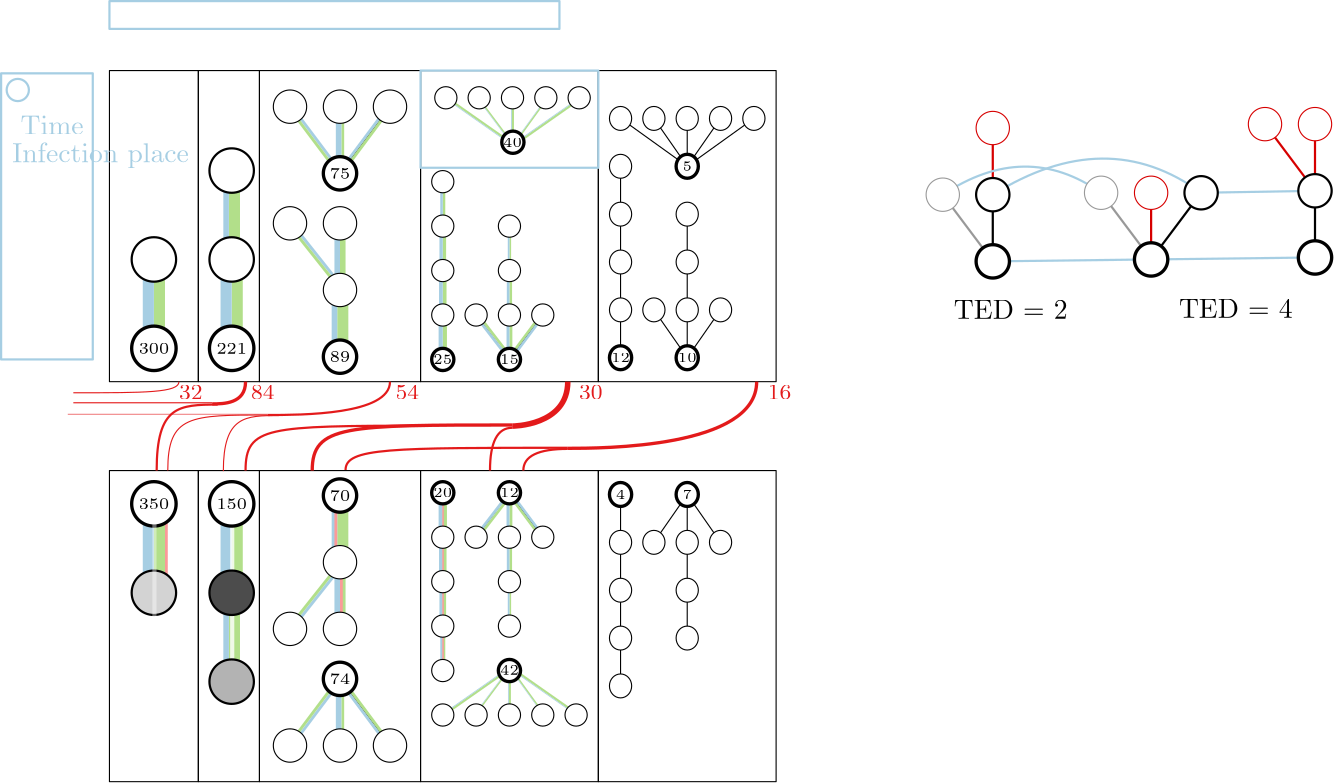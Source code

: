 <?xml version="1.0"?>
<!DOCTYPE ipe SYSTEM "ipe.dtd">
<ipe version="70218" creator="Ipe 7.2.23">
<info created="D:20210312112535" modified="D:20210407112418"/>
<ipestyle name="basic">
<symbol name="arrow/arc(spx)">
<path stroke="sym-stroke" fill="sym-stroke" pen="sym-pen">
0 0 m
-1 0.333 l
-1 -0.333 l
h
</path>
</symbol>
<symbol name="arrow/farc(spx)">
<path stroke="sym-stroke" fill="white" pen="sym-pen">
0 0 m
-1 0.333 l
-1 -0.333 l
h
</path>
</symbol>
<symbol name="arrow/ptarc(spx)">
<path stroke="sym-stroke" fill="sym-stroke" pen="sym-pen">
0 0 m
-1 0.333 l
-0.8 0 l
-1 -0.333 l
h
</path>
</symbol>
<symbol name="arrow/fptarc(spx)">
<path stroke="sym-stroke" fill="white" pen="sym-pen">
0 0 m
-1 0.333 l
-0.8 0 l
-1 -0.333 l
h
</path>
</symbol>
<symbol name="mark/circle(sx)" transformations="translations">
<path fill="sym-stroke">
0.6 0 0 0.6 0 0 e
0.4 0 0 0.4 0 0 e
</path>
</symbol>
<symbol name="mark/disk(sx)" transformations="translations">
<path fill="sym-stroke">
0.6 0 0 0.6 0 0 e
</path>
</symbol>
<symbol name="mark/fdisk(sfx)" transformations="translations">
<group>
<path fill="sym-fill">
0.5 0 0 0.5 0 0 e
</path>
<path fill="sym-stroke" fillrule="eofill">
0.6 0 0 0.6 0 0 e
0.4 0 0 0.4 0 0 e
</path>
</group>
</symbol>
<symbol name="mark/box(sx)" transformations="translations">
<path fill="sym-stroke" fillrule="eofill">
-0.6 -0.6 m
0.6 -0.6 l
0.6 0.6 l
-0.6 0.6 l
h
-0.4 -0.4 m
0.4 -0.4 l
0.4 0.4 l
-0.4 0.4 l
h
</path>
</symbol>
<symbol name="mark/square(sx)" transformations="translations">
<path fill="sym-stroke">
-0.6 -0.6 m
0.6 -0.6 l
0.6 0.6 l
-0.6 0.6 l
h
</path>
</symbol>
<symbol name="mark/fsquare(sfx)" transformations="translations">
<group>
<path fill="sym-fill">
-0.5 -0.5 m
0.5 -0.5 l
0.5 0.5 l
-0.5 0.5 l
h
</path>
<path fill="sym-stroke" fillrule="eofill">
-0.6 -0.6 m
0.6 -0.6 l
0.6 0.6 l
-0.6 0.6 l
h
-0.4 -0.4 m
0.4 -0.4 l
0.4 0.4 l
-0.4 0.4 l
h
</path>
</group>
</symbol>
<symbol name="mark/cross(sx)" transformations="translations">
<group>
<path fill="sym-stroke">
-0.43 -0.57 m
0.57 0.43 l
0.43 0.57 l
-0.57 -0.43 l
h
</path>
<path fill="sym-stroke">
-0.43 0.57 m
0.57 -0.43 l
0.43 -0.57 l
-0.57 0.43 l
h
</path>
</group>
</symbol>
<symbol name="arrow/fnormal(spx)">
<path stroke="sym-stroke" fill="white" pen="sym-pen">
0 0 m
-1 0.333 l
-1 -0.333 l
h
</path>
</symbol>
<symbol name="arrow/pointed(spx)">
<path stroke="sym-stroke" fill="sym-stroke" pen="sym-pen">
0 0 m
-1 0.333 l
-0.8 0 l
-1 -0.333 l
h
</path>
</symbol>
<symbol name="arrow/fpointed(spx)">
<path stroke="sym-stroke" fill="white" pen="sym-pen">
0 0 m
-1 0.333 l
-0.8 0 l
-1 -0.333 l
h
</path>
</symbol>
<symbol name="arrow/linear(spx)">
<path stroke="sym-stroke" pen="sym-pen">
-1 0.333 m
0 0 l
-1 -0.333 l
</path>
</symbol>
<symbol name="arrow/fdouble(spx)">
<path stroke="sym-stroke" fill="white" pen="sym-pen">
0 0 m
-1 0.333 l
-1 -0.333 l
h
-1 0 m
-2 0.333 l
-2 -0.333 l
h
</path>
</symbol>
<symbol name="arrow/double(spx)">
<path stroke="sym-stroke" fill="sym-stroke" pen="sym-pen">
0 0 m
-1 0.333 l
-1 -0.333 l
h
-1 0 m
-2 0.333 l
-2 -0.333 l
h
</path>
</symbol>
<symbol name="arrow/mid-normal(spx)">
<path stroke="sym-stroke" fill="sym-stroke" pen="sym-pen">
0.5 0 m
-0.5 0.333 l
-0.5 -0.333 l
h
</path>
</symbol>
<symbol name="arrow/mid-fnormal(spx)">
<path stroke="sym-stroke" fill="white" pen="sym-pen">
0.5 0 m
-0.5 0.333 l
-0.5 -0.333 l
h
</path>
</symbol>
<symbol name="arrow/mid-pointed(spx)">
<path stroke="sym-stroke" fill="sym-stroke" pen="sym-pen">
0.5 0 m
-0.5 0.333 l
-0.3 0 l
-0.5 -0.333 l
h
</path>
</symbol>
<symbol name="arrow/mid-fpointed(spx)">
<path stroke="sym-stroke" fill="white" pen="sym-pen">
0.5 0 m
-0.5 0.333 l
-0.3 0 l
-0.5 -0.333 l
h
</path>
</symbol>
<symbol name="arrow/mid-double(spx)">
<path stroke="sym-stroke" fill="sym-stroke" pen="sym-pen">
1 0 m
0 0.333 l
0 -0.333 l
h
0 0 m
-1 0.333 l
-1 -0.333 l
h
</path>
</symbol>
<symbol name="arrow/mid-fdouble(spx)">
<path stroke="sym-stroke" fill="white" pen="sym-pen">
1 0 m
0 0.333 l
0 -0.333 l
h
0 0 m
-1 0.333 l
-1 -0.333 l
h
</path>
</symbol>
<anglesize name="22.5 deg" value="22.5"/>
<anglesize name="30 deg" value="30"/>
<anglesize name="45 deg" value="45"/>
<anglesize name="60 deg" value="60"/>
<anglesize name="90 deg" value="90"/>
<arrowsize name="large" value="10"/>
<arrowsize name="small" value="5"/>
<arrowsize name="tiny" value="3"/>
<color name="blue" value="0 0 1"/>
<color name="brown" value="0.647 0.165 0.165"/>
<color name="darkblue" value="0 0 0.545"/>
<color name="darkcyan" value="0 0.545 0.545"/>
<color name="darkgray" value="0.663"/>
<color name="darkgreen" value="0 0.392 0"/>
<color name="darkmagenta" value="0.545 0 0.545"/>
<color name="darkorange" value="1 0.549 0"/>
<color name="darkred" value="0.545 0 0"/>
<color name="gold" value="1 0.843 0"/>
<color name="gray" value="0.745"/>
<color name="green" value="0 1 0"/>
<color name="lightblue" value="0.678 0.847 0.902"/>
<color name="lightcyan" value="0.878 1 1"/>
<color name="lightgray" value="0.827"/>
<color name="lightgreen" value="0.565 0.933 0.565"/>
<color name="lightyellow" value="1 1 0.878"/>
<color name="navy" value="0 0 0.502"/>
<color name="orange" value="1 0.647 0"/>
<color name="pink" value="1 0.753 0.796"/>
<color name="purple" value="0.627 0.125 0.941"/>
<color name="red" value="1 0 0"/>
<color name="seagreen" value="0.18 0.545 0.341"/>
<color name="turquoise" value="0.251 0.878 0.816"/>
<color name="violet" value="0.933 0.51 0.933"/>
<color name="yellow" value="1 1 0"/>
<dashstyle name="dash dot dotted" value="[4 2 1 2 1 2] 0"/>
<dashstyle name="dash dotted" value="[4 2 1 2] 0"/>
<dashstyle name="dashed" value="[4] 0"/>
<dashstyle name="dotted" value="[1 3] 0"/>
<gridsize name="10 pts (~3.5 mm)" value="10"/>
<gridsize name="14 pts (~5 mm)" value="14"/>
<gridsize name="16 pts (~6 mm)" value="16"/>
<gridsize name="20 pts (~7 mm)" value="20"/>
<gridsize name="28 pts (~10 mm)" value="28"/>
<gridsize name="32 pts (~12 mm)" value="32"/>
<gridsize name="4 pts" value="4"/>
<gridsize name="56 pts (~20 mm)" value="56"/>
<gridsize name="8 pts (~3 mm)" value="8"/>
<opacity name="10%" value="0.1"/>
<opacity name="30%" value="0.3"/>
<opacity name="50%" value="0.5"/>
<opacity name="75%" value="0.75"/>
<pen name="fat" value="1.2"/>
<pen name="heavier" value="0.8"/>
<pen name="ultrafat" value="2"/>
<symbolsize name="large" value="5"/>
<symbolsize name="small" value="2"/>
<symbolsize name="tiny" value="1.1"/>
<textsize name="Huge" value="\Huge"/>
<textsize name="LARGE" value="\LARGE"/>
<textsize name="Large" value="\Large"/>
<textsize name="footnote" value="\footnotesize"/>
<textsize name="huge" value="\huge"/>
<textsize name="large" value="\large"/>
<textsize name="small" value="\small"/>
<textsize name="tiny" value="\tiny"/>
<textstyle name="center" begin="\begin{center}" end="\end{center}"/>
<textstyle name="item" begin="\begin{itemize}\item{}" end="\end{itemize}"/>
<textstyle name="itemize" begin="\begin{itemize}" end="\end{itemize}"/>
<tiling name="falling" angle="-60" step="4" width="1"/>
<tiling name="rising" angle="30" step="4" width="1"/>
</ipestyle>
<ipestyle name="bettinacolors">
<color name="Bettina blue" value="0 0.4 0.796"/>
<color name="Bettina green" value="0.282 0.557 0"/>
<color name="Bettina red" value="0.836 0 0"/>
<color name="Bettina yellow" value="1 0.604 0"/>
</ipestyle>
<ipestyle name="tuecolors">
<color name="TUe aqua" value="0 0.675 0.51"/>
<color name="TUe blue" value="0 0.4 0.8"/>
<color name="TUe cyan" value="0 0.635 0.871"/>
<color name="TUe darkblue" value="0.063 0.063 0.451"/>
<color name="TUe darkpink" value="0.839 0 0.482"/>
<color name="TUe darkred" value="0.839 0 0.29"/>
<color name="TUe green" value="0.518 0.824 0"/>
<color name="TUe lime" value="0.808 0.875 0"/>
<color name="TUe marine" value="0 0.573 0.71"/>
<color name="TUe orange" value="1 0.604 0"/>
<color name="TUe purple" value="0.678 0.125 0.678"/>
<color name="TUe red" value="0.967 0.192 0.192"/>
<color name="TUe yellow" value="1 0.867 0"/>
</ipestyle>
<ipestyle name="extendedcolors">
<color name="CART 1" value="0.145 0.737 0.612"/>
<color name="CART 10" value="0.996 0.965 0.608"/>
<color name="CART 11" value="0.996 0.859 0.706"/>
<color name="CART 12" value="0.98 0.714 0.58"/>
<color name="CART 13" value="1 0.8 0.302"/>
<color name="CART 2" value="0.533 0.78 0.396"/>
<color name="CART 3" value="0.561 0.737 0.757"/>
<color name="CART 4" value="0.604 0.839 0.741"/>
<color name="CART 5" value="0.706 0.592 0.506"/>
<color name="CART 6" value="0.733 0.718 0.349"/>
<color name="CART 7" value="0.831 0.878 0.353"/>
<color name="CART 8" value="0.835 0.725 0.541"/>
<color name="CART 9" value="0.867 0.529 0.475"/>
<color name="CB brown" value="0.694 0.349 0.157"/>
<color name="CB dark blue" value="0.121 0.47 0.705"/>
<color name="CB dark green" value="0.2 0.627 0.172"/>
<color name="CB dark orange" value="1 0.498 0"/>
<color name="CB dark purple" value="0.415 0.239 0.603"/>
<color name="CB dark red" value="0.89 0.102 0.109"/>
<color name="CB light blue" value="0.651 0.807 0.89"/>
<color name="CB light green" value="0.698 0.874 0.541"/>
<color name="CB light orange" value="0.992 0.749 0.435"/>
<color name="CB light purple" value="0.792 0.698 0.839"/>
<color name="CB light red" value="0.984 0.603 0.6"/>
<color name="CB yellow" value="1 1 0.6"/>
<color name="Gray 0.0" value="0"/>
<color name="Gray 0.1" value="0.1"/>
<color name="Gray 0.2" value="0.2"/>
<color name="Gray 0.3" value="0.3"/>
<color name="Gray 0.4" value="0.4"/>
<color name="Gray 0.5" value="0.5"/>
<color name="Gray 0.6" value="0.6"/>
<color name="Gray 0.7" value="0.7"/>
<color name="Gray 0.8" value="0.8"/>
<color name="Gray 0.9" value="0.9"/>
<color name="Gray 1.0" value="1"/>
<dashstyle name="W dashed fat" value="[3 5.1] 0"/>
<dashstyle name="W dashed heavier" value="[2 3] 0"/>
<dashstyle name="W dashed normal" value="[1 1.7] 0"/>
<dashstyle name="W dashed ultrafat" value="[5 8.5] 0"/>
<dashstyle name="W dot fat" value="[0.01 2.4] 0"/>
<dashstyle name="W dot heavier" value="[0.01 1.6] 0"/>
<dashstyle name="W dot normal" value="[0.01 0.8] 0"/>
<dashstyle name="W dot ultrafat" value="[0.01 4] 0"/>
</ipestyle>
<ipestyle name="pptcolors">
<color name="PPT blue" value="0 0.459 0.965"/>
<color name="PPT gray" value="0.647"/>
<color name="PPT green" value="0 0.69 0.314"/>
<color name="PPT purple" value="0.439 0.188 0.627"/>
<color name="PPT red" value="0.753 0 0"/>
<color name="PPT yellow" value="1 0.753 0"/>
</ipestyle>
<ipestyle name="arrows">
<symbol name="arrow/circle(spx)" transformations="translations">
<path stroke="sym-stroke" pen="sym-pen">
0.5 0 0 0.5 0 0 e
</path>
</symbol>
<symbol name="arrow/disk(spx)" transformations="translations">
<group>
<path fill="sym-stroke">
0.5 0 0 0.5 0 0 e
</path>
<path stroke="sym-stroke" pen="sym-pen">
0.5 0 0 0.5 0 0 e
</path>
</group>
</symbol>
<symbol name="arrow/fdisk(spx)" transformations="translations">
<group>
<path fill="white">
0.5 0 0 0.5 0 0 e
</path>
<path stroke="sym-stroke" pen="sym-pen">
0.5 0 0 0.5 0 0 e
</path>
</group>
</symbol>
<symbol name="arrow/box(spx)" transformations="translations">
<path stroke="sym-stroke" pen="sym-pen">
-0.5 -0.5 m
0.5 -0.5 l
0.5 0.5 l
-0.5 0.5 l
h
</path>
</symbol>
<symbol name="arrow/square(spx)" transformations="translations">
<path fill="sym-stroke">
-0.5 -0.5 m
0.5 -0.5 l
0.5 0.5 l
-0.5 0.5 l
h
</path>
</symbol>
<symbol name="arrow/fsquare(spx)" transformations="translations">
<group>
<path fill="white">
-0.5 -0.5 m
0.5 -0.5 l
0.5 0.5 l
-0.5 0.5 l
h
</path>
<path stroke="sym-stroke" pen="sym-pen">
-0.5 -0.5 m
0.5 -0.5 l
0.5 0.5 l
-0.5 0.5 l
h
</path>
</group>
</symbol>
<symbol name="arrow/cross(spx)" transformations="translations">
<group>
<path stroke="sym-stroke" pen="sym-pen">
-0.5 -0.5 m
0.5 0.5 l
h
</path>
<path stroke="sym-stroke" pen="sym-pen">
-0.5 0.5 m
0.5 -0.5 l
h
</path>
</group>
</symbol>
<symbol name="arrow/whiskers(spx)" transformations="translations">
<path stroke="sym-stroke" pen="sym-pen">
0 -0.5 m
0 0.5 l
h
</path>
</symbol>
</ipestyle>
<ipestyle name="grids">
<anglesize name="10 deg" value="10"/>
<anglesize name="22.5 deg" value="22.5"/>
<anglesize name="30 deg" value="30"/>
<anglesize name="45 deg" value="45"/>
<anglesize name="5 deg" value="5"/>
<anglesize name="60 deg" value="60"/>
<anglesize name="90 deg" value="90"/>
<gridsize name="1 pt" value="1"/>
<gridsize name="10 pts (~3.5 mm)" value="10"/>
<gridsize name="14 pts (~5 mm)" value="14"/>
<gridsize name="16 pts (~6 mm)" value="16"/>
<gridsize name="2 pts" value="2"/>
<gridsize name="20 pts (~7 mm)" value="20"/>
<gridsize name="28 pts (~10 mm)" value="28"/>
<gridsize name="32 pts (~12 mm)" value="32"/>
<gridsize name="4 pts" value="4"/>
<gridsize name="56 pts (~20 mm)" value="56"/>
<gridsize name="8 pts (~3 mm)" value="8"/>
</ipestyle>
<ipestyle name="sizes">
<arrowsize name="large" value="10"/>
<arrowsize name="small" value="5"/>
<arrowsize name="tiny" value="3"/>
<pen name="1" value="1"/>
<pen name="10" value="10"/>
<pen name="2" value="2"/>
<pen name="3" value="3"/>
<pen name="4" value="4"/>
<pen name="5" value="5"/>
<pen name="6" value="6"/>
<pen name="7" value="7"/>
<pen name="8" value="8"/>
<pen name="9" value="9"/>
<pen name="fat" value="1.2"/>
<pen name="heavier" value="0.8"/>
<pen name="ultrafat" value="2"/>
<symbolsize name="1" value="1"/>
<symbolsize name="10" value="10"/>
<symbolsize name="2" value="2"/>
<symbolsize name="3" value="3"/>
<symbolsize name="4" value="4"/>
<symbolsize name="5" value="5"/>
<symbolsize name="6" value="6"/>
<symbolsize name="7" value="7"/>
<symbolsize name="8" value="8"/>
<symbolsize name="9" value="9"/>
<symbolsize name="large" value="5"/>
<symbolsize name="small" value="2"/>
<symbolsize name="tiny" value="1.1"/>
</ipestyle>
<ipestyle name="text">
<textsize name="Huge" value="\Huge"/>
<textsize name="LARGE" value="\LARGE"/>
<textsize name="Large" value="\Large"/>
<textsize name="footnote" value="\footnotesize"/>
<textsize name="huge" value="\huge"/>
<textsize name="large" value="\large"/>
<textsize name="small" value="\small"/>
<textsize name="tiny" value="\tiny"/>
<textstyle name="center" begin="\begin{center}" end="\end{center}"/>
<textstyle name="item" begin="\begin{itemize}\item{}" end="\end{itemize}"/>
<textstyle name="itemize" begin="\begin{itemize}" end="\end{itemize}"/>
</ipestyle>
<ipestyle name="transparency">
<opacity name="10%" value="0.1"/>
<opacity name="20%" value="0.2"/>
<opacity name="30%" value="0.3"/>
<opacity name="40%" value="0.4"/>
<opacity name="50%" value="0.5"/>
<opacity name="60%" value="0.6"/>
<opacity name="70%" value="0.7"/>
<opacity name="80%" value="0.8"/>
<opacity name="90%" value="0.9"/>
</ipestyle>
<ipestyle name="trimmed">
<symbol name="arrow/arc(spx)">
<path stroke="sym-stroke" fill="sym-stroke" pen="sym-pen">
0 0 m
-1 0.333 l
-1 -0.333 l
h
</path>
</symbol>
<symbol name="arrow/farc(spx)">
<path stroke="sym-stroke" fill="white" pen="sym-pen">
0 0 m
-1 0.333 l
-1 -0.333 l
h
</path>
</symbol>
<symbol name="arrow/ptarc(spx)">
<path stroke="sym-stroke" fill="sym-stroke" pen="sym-pen">
0 0 m
-1 0.333 l
-0.8 0 l
-1 -0.333 l
h
</path>
</symbol>
<symbol name="arrow/fptarc(spx)">
<path stroke="sym-stroke" fill="white" pen="sym-pen">
0 0 m
-1 0.333 l
-0.8 0 l
-1 -0.333 l
h
</path>
</symbol>
<symbol name="mark/circle(sx)" transformations="translations">
<path fill="sym-stroke">
0.6 0 0 0.6 0 0 e
0.4 0 0 0.4 0 0 e
</path>
</symbol>
<symbol name="mark/disk(sx)" transformations="translations">
<path fill="sym-stroke">
0.6 0 0 0.6 0 0 e
</path>
</symbol>
<symbol name="mark/fdisk(sfx)" transformations="translations">
<group>
<path fill="sym-fill">
0.5 0 0 0.5 0 0 e
</path>
<path fill="sym-stroke" fillrule="eofill">
0.6 0 0 0.6 0 0 e
0.4 0 0 0.4 0 0 e
</path>
</group>
</symbol>
<symbol name="mark/box(sx)" transformations="translations">
<path fill="sym-stroke" fillrule="eofill">
-0.6 -0.6 m
0.6 -0.6 l
0.6 0.6 l
-0.6 0.6 l
h
-0.4 -0.4 m
0.4 -0.4 l
0.4 0.4 l
-0.4 0.4 l
h
</path>
</symbol>
<symbol name="mark/square(sx)" transformations="translations">
<path fill="sym-stroke">
-0.6 -0.6 m
0.6 -0.6 l
0.6 0.6 l
-0.6 0.6 l
h
</path>
</symbol>
<symbol name="mark/fsquare(sfx)" transformations="translations">
<group>
<path fill="sym-fill">
-0.5 -0.5 m
0.5 -0.5 l
0.5 0.5 l
-0.5 0.5 l
h
</path>
<path fill="sym-stroke" fillrule="eofill">
-0.6 -0.6 m
0.6 -0.6 l
0.6 0.6 l
-0.6 0.6 l
h
-0.4 -0.4 m
0.4 -0.4 l
0.4 0.4 l
-0.4 0.4 l
h
</path>
</group>
</symbol>
<symbol name="mark/cross(sx)" transformations="translations">
<group>
<path fill="sym-stroke">
-0.43 -0.57 m
0.57 0.43 l
0.43 0.57 l
-0.57 -0.43 l
h
</path>
<path fill="sym-stroke">
-0.43 0.57 m
0.57 -0.43 l
0.43 -0.57 l
-0.57 0.43 l
h
</path>
</group>
</symbol>
<symbol name="arrow/fnormal(spx)">
<path stroke="sym-stroke" fill="white" pen="sym-pen">
0 0 m
-1 0.333 l
-1 -0.333 l
h
</path>
</symbol>
<symbol name="arrow/pointed(spx)">
<path stroke="sym-stroke" fill="sym-stroke" pen="sym-pen">
0 0 m
-1 0.333 l
-0.8 0 l
-1 -0.333 l
h
</path>
</symbol>
<symbol name="arrow/fpointed(spx)">
<path stroke="sym-stroke" fill="white" pen="sym-pen">
0 0 m
-1 0.333 l
-0.8 0 l
-1 -0.333 l
h
</path>
</symbol>
<symbol name="arrow/linear(spx)">
<path stroke="sym-stroke" pen="sym-pen">
-1 0.333 m
0 0 l
-1 -0.333 l
</path>
</symbol>
<symbol name="arrow/fdouble(spx)">
<path stroke="sym-stroke" fill="white" pen="sym-pen">
0 0 m
-1 0.333 l
-1 -0.333 l
h
-1 0 m
-2 0.333 l
-2 -0.333 l
h
</path>
</symbol>
<symbol name="arrow/double(spx)">
<path stroke="sym-stroke" fill="sym-stroke" pen="sym-pen">
0 0 m
-1 0.333 l
-1 -0.333 l
h
-1 0 m
-2 0.333 l
-2 -0.333 l
h
</path>
</symbol>
<tiling name="falling" angle="-60" step="4" width="1"/>
<tiling name="rising" angle="30" step="4" width="1"/>
</ipestyle>
<page>
<layer name="nodes"/>
<layer name="edges"/>
<view layers="nodes edges" active="edges"/>
<path layer="edges" stroke="Bettina red" pen="heavier">
418 740 m
418 764 l
</path>
<path matrix="2 0 0 -2.33334 -5 2157.34" stroke="black">
24 688 m
24 640 l
40 640 l
40 688 l
h
</path>
<path matrix="0.2625 0 0 0.5625 154.45 325.999" fill="CB light green">
124 700 m
124 672 l
128 672 l
128 700 l
h
</path>
<path matrix="0.2625 0 0 0.5625 153.4 325.999" fill="CB light blue">
124 700 m
124 672 l
128 672 l
128 700 l
h
</path>
<path matrix="0.23625 0 0 0.50625 157.705 379.963" fill="CB light green">
124 700 m
124 672 l
128 672 l
128 700 l
h
</path>
<path matrix="0.23625 0 0 0.50625 156.76 379.963" fill="CB light blue">
124 700 m
124 672 l
128 672 l
128 700 l
h
</path>
<path matrix="0.15 0 0 0.45 168.4 434.3" fill="CB light green">
124 700 m
124 672 l
128 672 l
128 700 l
h
</path>
<path matrix="0.15 0 0 0.45 167.8 434.3" fill="CB light blue">
124 700 m
124 672 l
128 672 l
128 700 l
h
</path>
<path matrix="0.375 0 0 0.5625 116.5 326.623" fill="CB light green">
124 700 m
124 672 l
128 672 l
128 700 l
h
</path>
<path matrix="0.375 0 0 0.5625 115 326.623" fill="CB light blue">
124 700 m
124 672 l
128 672 l
128 700 l
h
</path>
<group matrix="0.950432 0 0 1.00497 -59.2998 36.3698">
<path matrix="1 0 0 1 -1 42" fill="CB light blue">
177.025 712.877 m
196 689 l
196.695 689.875 l
177.72 713.752 l
h
</path>
<path matrix="1 0 0 1 -1 42" fill="CB light green">
176.33 712.003 m
195.305 688.125 l
196 689 l
177.025 712.877 l
h
</path>
</group>
<group matrix="1 0 0 1 -69 39.998">
<path matrix="1 0 0 0.75 70 164" fill="CB light green">
124 700 m
124 672 l
128 672 l
128 700 l
h
</path>
<path matrix="0.5 0 0 0.75 130 164" fill="CB light blue">
124 700 m
124 672 l
128 672 l
128 700 l
h
</path>
</group>
<group matrix="1 0 0 1 -70 39.998">
<path matrix="1 0 0 1 32 32" fill="CB light green">
124 700 m
124 672 l
128 672 l
128 700 l
h
</path>
<path matrix="0.5 0 0 1 92 32" fill="CB light blue">
124 700 m
124 672 l
128 672 l
128 700 l
h
</path>
</group>
<path matrix="1 0 0 1 -37 39.998" fill="CB light green">
124 700 m
124 672 l
128 672 l
128 700 l
h
</path>
<path matrix="1 0 0 1 -41 39.998" fill="CB light blue">
124 700 m
124 672 l
128 672 l
128 700 l
h
</path>
<path matrix="1 0 0 1 -65 39.998" fill="CB light green">
124 700 m
124 672 l
128 672 l
128 700 l
h
</path>
<path matrix="1 0 0 1 -69 39.998" fill="CB light blue">
124 700 m
124 672 l
128 672 l
128 700 l
h
</path>
<path layer="nodes" matrix="0.5 0 0 0.5 -5 419.998" stroke="black" fill="1" pen="fat">
16 0 0 16 128 576 e
</path>
<path matrix="0.5 0 0 0.5 -5 419.998" stroke="black" fill="white" pen="heavier">
16 0 0 16 128 640 e
</path>
<path matrix="0.5 0 0 0.5 55 387.998" stroke="black" fill="white" pen="heavier">
16 0 0 16 64 768 e
</path>
<path matrix="0.5 0 0 0.5 23 419.998" stroke="black" fill="1" pen="fat">
16 0 0 16 128 576 e
</path>
<path matrix="0.5 0 0 0.5 23 419.998" stroke="black" fill="white" pen="heavier">
16 0 0 16 128 640 e
</path>
<path layer="edges" matrix="2 0 0 2.33334 -5 -797.335" stroke="black">
24 688 m
24 640 l
40 640 l
40 688 l
h
</path>
<path matrix="0.90625 0 0 1.07694 24.5 -1.8602" stroke="black">
80 752.002 m
80 648.002 l
144 648.002 l
144 752.002 l
h
</path>
<path matrix="0.25 0 0 0.25 131 559.999" stroke="black" fill="1" pen="fat">
16 0 0 16 128 576 e
</path>
<path matrix="1 0 0 1.07694 75 -1.8602" stroke="black">
80 752.002 m
80 648.002 l
144 648.002 l
144 752.002 l
h
</path>
<path matrix="1 0 0 1 87 -4.0007" stroke="black" fill="white">
100 708 m
112 724 l
</path>
<path matrix="-0.75 0 0 1 283 47.9993" stroke="black" fill="white">
128 656 m
144 672 l
</path>
<path matrix="0.25 0 0 0.25 171 527.999" stroke="black" fill="1">
16 0 0 16 64 768 e
</path>
<path matrix="0.25 0 0 0.25 171 543.999" stroke="black" fill="1">
16 0 0 16 64 768 e
</path>
<path matrix="0.25 0 0 0.25 171 559.999" stroke="black" fill="1">
16 0 0 16 64 768 e
</path>
<path matrix="1.375 0 0 2.33334 42 -797.338" stroke="black">
24 688 m
24 640 l
40 640 l
40 688 l
h
</path>
<path matrix="1.5 0 0 1.5 -24 -291.002" stroke="black" fill="white">
100 708 m
112 724 l
</path>
<path matrix="0.375 0 0 0.375 78 488.998" stroke="black" fill="1" pen="fat">
16 0 0 16 128 576 e
</path>
<path matrix="0.375 0 0 0.375 84 506.998" stroke="black" fill="1">
16 0 0 16 64 768 e
</path>
<path matrix="1 0 0 1 -69 39.998" fill="CB light blue">
177.025 712.877 m
196 689 l
196.695 689.875 l
177.72 713.752 l
h
</path>
<path matrix="1 0 0 1 -69 39.998" fill="CB light green">
176.33 712.003 m
195.305 688.125 l
196 689 l
177.025 712.877 l
h
</path>
<path matrix="0.5 0 0 0.75 64 224.998" fill="CB light green">
124 700 m
124 672 l
128 672 l
128 700 l
h
</path>
<path matrix="0.5 0 0 0.75 62 224.998" fill="CB light blue">
124 700 m
124 672 l
128 672 l
128 700 l
h
</path>
<path matrix="0.375 0 0 0.375 78 488.998" stroke="black" fill="1">
16 0 0 16 128 640 e
</path>
<path matrix="0.375 0 0 0.375 102 464.998" stroke="black" fill="1">
16 0 0 16 64 768 e
</path>
<path matrix="0.375 0 0 0.375 84 464.998" stroke="black" fill="1">
16 0 0 16 64 768 e
</path>
<group matrix="-0.960568 0 0 1.02353 313.015 22.3654">
<path matrix="1 0 0 1 -1 42" fill="CB light blue">
177.025 712.877 m
196 689 l
196.695 689.875 l
177.72 713.752 l
h
</path>
<path matrix="1 0 0 1 -1 42" fill="CB light green">
176.33 712.003 m
195.305 688.125 l
196 689 l
177.025 712.877 l
h
</path>
</group>
<path matrix="0.375 0 0 0.375 96 554.998" stroke="black" fill="1">
16 0 0 16 128 640 e
</path>
<group matrix="1 0 0 1 -68.5 39.8774">
<path matrix="0.25 0 0 0.75 164 228" fill="CB light green">
124 700 m
124 672 l
128 672 l
128 700 l
h
</path>
<path matrix="0.5 0 0 0.75 131 228" fill="CB light blue">
124 700 m
124 672 l
128 672 l
128 700 l
h
</path>
</group>
<path matrix="0.375 0 0 0.375 102 506.998" stroke="black" fill="1">
16 0 0 16 64 768 e
</path>
<path matrix="0.375 0 0 0.375 78 554.998" stroke="black" fill="1" pen="fat">
16 0 0 16 128 576 e
</path>
<text matrix="1 0 0 1 -66 40.998" transformations="translations" pos="125 667" stroke="black" type="label" width="10.959" height="3.852" depth="0" halign="center" valign="center" size="6">300</text>
<text matrix="1 0 0 1 -38 40.998" transformations="translations" pos="125 667" stroke="black" type="label" width="10.959" height="3.852" depth="0" halign="center" valign="center" size="6">221</text>
<text matrix="1 0 0 1 1 37.998" transformations="translations" pos="125 667" stroke="black" type="label" width="7.306" height="3.852" depth="0" halign="center" valign="center" size="6">89</text>
<text matrix="1 0 0 1 1 103.998" transformations="translations" pos="125 667" stroke="black" type="label" width="7.306" height="3.852" depth="0" halign="center" valign="center" size="6">75</text>
<path matrix="0.3375 0 0 0.50625 121.15 380.587" fill="CB light green">
124 700 m
124 672 l
128 672 l
128 700 l
h
</path>
<path matrix="0.3375 0 0 0.50625 119.8 380.587" fill="CB light blue">
124 700 m
124 672 l
128 672 l
128 700 l
h
</path>
<path matrix="0.3 0 0 0.45 125.8 434.924" fill="CB light green">
124 700 m
124 672 l
128 672 l
128 700 l
h
</path>
<path matrix="0.3 0 0 0.45 124.6 434.924" fill="CB light blue">
124 700 m
124 672 l
128 672 l
128 700 l
h
</path>
<path matrix="0.225 0 0 0.3375 135.1 528.349" fill="CB light green">
124 700 m
124 672 l
128 672 l
128 700 l
h
</path>
<path matrix="0.225 0 0 0.3375 134.2 528.349" fill="CB light blue">
124 700 m
124 672 l
128 672 l
128 700 l
h
</path>
<path matrix="0.25 0 0 0.25 147 575.999" stroke="black" fill="1">
16 0 0 16 64 768 e
</path>
<path matrix="0.25 0 0 0.25 147 559.999" stroke="black" fill="1">
16 0 0 16 64 768 e
</path>
<path matrix="0.25 0 0 0.25 147 543.999" stroke="black" fill="1">
16 0 0 16 64 768 e
</path>
<path matrix="0.25 0 0 0.25 131 559.999" stroke="black" fill="1">
16 0 0 16 128 640 e
</path>
<group matrix="1.1848 0.664352 -0.778942 1.01051 401.434 -137.052">
<group>
<path matrix="0.18375 0 0 0.5625 233.215 286.001" fill="CB light green">
124 700 m
124 672 l
128 672 l
128 700 l
h
</path>
<path matrix="0.18375 0 0 0.5625 232.48 286.001" fill="CB light blue">
124 700 m
124 672 l
128 672 l
128 700 l
h
</path>
</group>
</group>
<group matrix="-1.13579 0.658193 0.746721 1.00114 -17.9534 -129.016">
<group>
<path matrix="0.18375 0 0 0.5625 233.215 286.001" fill="CB light green">
124 700 m
124 672 l
128 672 l
128 700 l
h
</path>
<path matrix="0.18375 0 0 0.5625 232.48 286.001" fill="CB light blue">
124 700 m
124 672 l
128 672 l
128 700 l
h
</path>
</group>
</group>
<path matrix="0.25 0 0 0.25 155 559.999" stroke="black" fill="1" pen="fat">
16 0 0 16 128 576 e
</path>
<path matrix="0.25 0 0 0.25 159 527.999" stroke="black" fill="1">
16 0 0 16 64 768 e
</path>
<path matrix="0.25 0 0 0.25 167 559.999" stroke="black" fill="1">
16 0 0 16 128 640 e
</path>
<group matrix="1 0 0 1 -67.8946 54.1943">
<path matrix="0.196875 0 0 0.5625 231.325 350.001" fill="CB light green">
124 700 m
124 672 l
128 672 l
128 700 l
h
</path>
<path matrix="0.065625 0 0 0.5625 247.338 350.001" fill="CB light blue">
124 700 m
124 672 l
128 672 l
128 700 l
h
</path>
</group>
<group matrix="0.573576 0.819152 -1.6383 1.14715 1234.11 -263.422">
<path matrix="0.196875 0 0 0.5625 231.325 350.001" fill="CB light green">
124 700 m
124 672 l
128 672 l
128 700 l
h
</path>
<path matrix="0.065625 0 0 0.5625 247.338 350.001" fill="CB light blue">
124 700 m
124 672 l
128 672 l
128 700 l
h
</path>
</group>
<group matrix="0.573577 -0.819152 1.6383 1.14715 -1150.96 155.771">
<path matrix="0.196875 0 0 0.5625 231.325 350.001" fill="CB light green">
124 700 m
124 672 l
128 672 l
128 700 l
h
</path>
<path matrix="0.065625 0 0 0.5625 247.338 350.001" fill="CB light blue">
124 700 m
124 672 l
128 672 l
128 700 l
h
</path>
</group>
<group matrix="0.578448 -0.392705 0.810064 1.12168 -549.767 64.6836">
<path matrix="0.196875 0 0 0.5625 231.325 350.001" fill="CB light green">
124 700 m
124 672 l
128 672 l
128 700 l
h
</path>
<path matrix="0.065625 0 0 0.5625 247.338 350.001" fill="CB light blue">
124 700 m
124 672 l
128 672 l
128 700 l
h
</path>
</group>
<group matrix="0.584618 0.382239 -0.818705 1.09178 635.049 -111.874">
<path matrix="0.196875 0 0 0.5625 231.325 350.001" fill="CB light green">
124 700 m
124 672 l
128 672 l
128 700 l
h
</path>
<path matrix="0.065625 0 0 0.5625 247.338 350.001" fill="CB light blue">
124 700 m
124 672 l
128 672 l
128 700 l
h
</path>
</group>
<path matrix="0.25 0 0 0.25 148.105 606.196" stroke="black" fill="1">
16 0 0 16 64 768 e
</path>
<path matrix="0.25 0 0 0.25 160.105 606.196" stroke="black" fill="1">
16 0 0 16 64 768 e
</path>
<path matrix="0.25 0 0 0.25 172.105 606.196" stroke="black" fill="1">
16 0 0 16 64 768 e
</path>
<path matrix="0.25 0 0 0.25 168.105 638.196" stroke="black" fill="1">
16 0 0 16 128 640 e
</path>
<path matrix="0.25 0 0 0.25 196.105 606.196" stroke="black" fill="1">
16 0 0 16 64 768 e
</path>
<path matrix="0.25 0 0 0.25 156.237 638.196" stroke="black" fill="1" pen="fat">
16 0 0 16 128 576 e
</path>
<text matrix="1 0 0 1 63.1059 115.065" transformations="translations" pos="125 667" stroke="black" type="label" width="6.78" height="3.21" depth="0" halign="center" valign="center" size="4">40</text>
<text matrix="1 0 0 1 62 36.9993" transformations="translations" pos="125 667" stroke="black" type="label" width="6.78" height="3.21" depth="0" halign="center" valign="center" size="4">15</text>
<text matrix="1 0 0 1 38 36.9993" transformations="translations" pos="125 667" stroke="black" type="label" width="6.78" height="3.21" depth="0" halign="center" valign="center" size="4">25</text>
<path matrix="1 0 0 1.0769 195 49.8601" stroke="black" fill="white">
32 656 m
32 672 l
</path>
<path matrix="1 0 0 1.0769 195 32.6297" stroke="black" fill="white">
32 656 m
32 672 l
</path>
<path matrix="1 0 0 1.0769 219 32.6297" stroke="black" fill="white">
32 656 m
32 672 l
</path>
<path matrix="1 0 0 1.0769 219 15.3993" stroke="black" fill="white">
32 656 m
32 672 l
</path>
<path matrix="1 0 0 1.0769 195 15.3993" stroke="black" fill="white">
32 656 m
32 672 l
</path>
<path matrix="1 0 0 1.0769 195 -1.83104" stroke="black" fill="white">
32 656 m
32 672 l
</path>
<path matrix="0.25 0 0 0.269225 211 532.311" stroke="black" fill="1">
16 0 0 16 64 768 e
</path>
<path matrix="0.25 0 0 0.269225 195 549.541" stroke="black" fill="1" pen="fat">
16 0 0 16 128 576 e
</path>
<path matrix="0.25 0 0 0.269225 195 549.541" stroke="black" fill="1">
16 0 0 16 128 640 e
</path>
<path matrix="1 0 0 1.07694 139 -1.8602" stroke="black">
80 752.002 m
80 648.002 l
144 648.002 l
144 752.002 l
h
</path>
<path matrix="0.25 0 0 0.269225 211 549.541" stroke="black" fill="1">
16 0 0 16 64 768 e
</path>
<path matrix="0.25 0 0 0.269225 211 566.771" stroke="black" fill="1">
16 0 0 16 64 768 e
</path>
<path matrix="1 0 0 1.0769 219 -1.83104" stroke="black" fill="white">
32 656 m
32 672 l
</path>
<path matrix="1 0 0 1.0769 151 -57.8298" stroke="black" fill="white">
100 708 m
112 724 l
</path>
<path matrix="-0.75 0 0 1.0769 347 -1.83104" stroke="black" fill="white">
128 656 m
144 672 l
</path>
<path matrix="0.25 0 0 0.269225 235 515.08" stroke="black" fill="1">
16 0 0 16 64 768 e
</path>
<path matrix="0.25 0 0 0.269225 219 549.541" stroke="black" fill="1" pen="fat">
16 0 0 16 128 576 e
</path>
<path matrix="0.25 0 0 0.269225 231 549.541" stroke="black" fill="1">
16 0 0 16 128 640 e
</path>
<path matrix="0.25 0 0 0.269225 223 515.08" stroke="black" fill="1">
16 0 0 16 64 768 e
</path>
<path matrix="0.25 0 0 0.269225 235 532.311" stroke="black" fill="1">
16 0 0 16 64 768 e
</path>
<path matrix="0.25 0 0 0.269225 235 549.541" stroke="black" fill="1">
16 0 0 16 64 768 e
</path>
<path matrix="1 0 0 1.0769 131 2.47655" stroke="black" fill="white">
120 716 m
144 732 l
</path>
<path matrix="1 0 0 1.0769 119 2.47655" stroke="black" fill="white">
132 716 m
108 732 l
</path>
<path matrix="1 0 0 1.0769 219 67.0905" stroke="black" fill="white">
32 656 m
32 672 l
</path>
<path matrix="1 0 0 1.0769 151 11.0917" stroke="black" fill="white">
100 708 m
112 724 l
</path>
<path matrix="-0.75 0 0 1.0769 347 67.0905" stroke="black" fill="white">
128 656 m
144 672 l
</path>
<path matrix="0.25 0 0 0.269225 235 584.002" stroke="black" fill="1">
16 0 0 16 64 768 e
</path>
<path matrix="0.25 0 0 0.269225 219 618.463" stroke="black" fill="1" pen="fat">
16 0 0 16 128 576 e
</path>
<path matrix="0.25 0 0 0.269225 231 618.463" stroke="black" fill="1">
16 0 0 16 128 640 e
</path>
<path matrix="0.25 0 0 0.269225 223 584.002" stroke="black" fill="1">
16 0 0 16 64 768 e
</path>
<path matrix="0.25 0 0 0.269225 211 584.002" stroke="black" fill="1">
16 0 0 16 64 768 e
</path>
<path matrix="0.25 0 0 0.269225 259 584.002" stroke="black" fill="1">
16 0 0 16 64 768 e
</path>
<text matrix="1 0 0 1 126 37.6144" transformations="translations" pos="125 667" stroke="black" type="label" width="6.78" height="3.21" depth="0" halign="center" valign="center" size="4">10</text>
<text matrix="1 0 0 1 102 37.6144" transformations="translations" pos="125 667" stroke="black" type="label" width="6.78" height="3.21" depth="0" halign="center" valign="center" size="4">12</text>
<text matrix="1 0 0 1 126 106.536" transformations="translations" pos="125 667" stroke="black" type="label" width="3.39" height="3.21" depth="0" halign="center" valign="center" size="4">5</text>
<path matrix="0.2625 0 0 -0.5625 154.45 1034" fill="CB light green">
124 700 m
124 672 l
128 672 l
128 700 l
h
</path>
<path matrix="0.2625 0 0 -0.5625 153.4 1034" fill="CB light blue">
124 700 m
124 672 l
128 672 l
128 700 l
h
</path>
<path matrix="0.23625 0 0 -0.50625 157.705 980.04" fill="CB light green">
124 700 m
124 672 l
128 672 l
128 700 l
h
</path>
<path matrix="0.23625 0 0 -0.50625 156.76 980.04" fill="CB light blue">
124 700 m
124 672 l
128 672 l
128 700 l
h
</path>
<path matrix="0.15 0 0 -0.45 168.4 925.703" fill="CB light green">
124 700 m
124 672 l
128 672 l
128 700 l
h
</path>
<path matrix="0.15 0 0 -0.45 167.8 925.703" fill="CB light blue">
124 700 m
124 672 l
128 672 l
128 700 l
h
</path>
<path matrix="0.375 0 0 -0.5625 116.5 1033.38" fill="CB light green">
124 700 m
124 672 l
128 672 l
128 700 l
h
</path>
<path matrix="0.375 0 0 -0.5625 115 1033.38" fill="CB light blue">
124 700 m
124 672 l
128 672 l
128 700 l
h
</path>
<group matrix="0.950432 0 0 -1.00497 -59.2998 1323.63">
<path matrix="1 0 0 1 -1 42" fill="CB light blue">
177.025 712.877 m
196 689 l
196.695 689.875 l
177.72 713.752 l
h
</path>
<path matrix="1 0 0 1 -1 42" fill="CB light green">
176.33 712.003 m
195.305 688.125 l
196 689 l
177.025 712.877 l
h
</path>
</group>
<group matrix="1 0 0 -1 -69 1320">
<path matrix="1 0 0 0.75 70 164" fill="CB light green">
124 700 m
124 672 l
128 672 l
128 700 l
h
</path>
<path matrix="0.5 0 0 0.75 130 164" fill="CB light blue">
124 700 m
124 672 l
128 672 l
128 700 l
h
</path>
</group>
<group matrix="1 0 0 -1 -70 1320">
<path matrix="1 0 0 1 32 32" fill="CB light green">
124 700 m
124 672 l
128 672 l
128 700 l
h
</path>
<path matrix="0.5 0 0 1 92 32" fill="CB light blue">
124 700 m
124 672 l
128 672 l
128 700 l
h
</path>
</group>
<path matrix="1 0 0 -1 -37 1320" fill="CB light green">
124 700 m
124 672 l
128 672 l
128 700 l
h
</path>
<path matrix="1 0 0 -1 -41 1320" fill="CB light blue">
124 700 m
124 672 l
128 672 l
128 700 l
h
</path>
<path matrix="0.90625 0 0 -1.07694 24.5 1361.86" stroke="black">
80 752.002 m
80 648.002 l
144 648.002 l
144 752.002 l
h
</path>
<path matrix="1 0 0 -1.07694 75 1361.86" stroke="black">
80 752.002 m
80 648.002 l
144 648.002 l
144 752.002 l
h
</path>
<path matrix="1 0 0 -1 87 1364" stroke="black" fill="white">
100 708 m
112 724 l
</path>
<path matrix="-0.75 0 0 -1 283 1312" stroke="black" fill="white">
128 656 m
144 672 l
</path>
<path matrix="0.25 0 0 -0.25 171 832.004" stroke="black" fill="1">
16 0 0 16 64 768 e
</path>
<path matrix="0.25 0 0 -0.25 171 816.004" stroke="black" fill="1">
16 0 0 16 64 768 e
</path>
<path matrix="0.25 0 0 -0.25 171 800.004" stroke="black" fill="1">
16 0 0 16 64 768 e
</path>
<path matrix="1.375 0 0 -2.33334 42 2157.34" stroke="black">
24 688 m
24 640 l
40 640 l
40 688 l
h
</path>
<path matrix="1.5 0 0 -1.5 -24 1651" stroke="black" fill="white">
100 708 m
112 724 l
</path>
<path matrix="0.375 0 0 -0.375 84 853.005" stroke="black" fill="1">
16 0 0 16 64 768 e
</path>
<path matrix="1 0 0 -1 -69 1320" fill="CB light blue">
177.025 712.877 m
196 689 l
196.695 689.875 l
177.72 713.752 l
h
</path>
<path matrix="1 0 0 -1 -69 1320" fill="CB light green">
176.33 712.003 m
195.305 688.125 l
196 689 l
177.025 712.877 l
h
</path>
<path matrix="0.5 0 0 -0.75 64 1135" fill="CB light green">
124 700 m
124 672 l
128 672 l
128 700 l
h
</path>
<path matrix="0.5 0 0 -0.75 62 1135" fill="CB light blue">
124 700 m
124 672 l
128 672 l
128 700 l
h
</path>
<path matrix="0.375 0 0 -0.375 84 895.005" stroke="black" fill="1">
16 0 0 16 64 768 e
</path>
<group matrix="-0.960568 0 0 -1.02353 313.015 1337.64">
<path matrix="1 0 0 1 -1 42" fill="CB light blue">
177.025 712.877 m
196 689 l
196.695 689.875 l
177.72 713.752 l
h
</path>
<path matrix="1 0 0 1 -1 42" fill="CB light green">
176.33 712.003 m
195.305 688.125 l
196 689 l
177.025 712.877 l
h
</path>
</group>
<path matrix="0.375 0 0 -0.375 96 805.005" stroke="black" fill="1">
16 0 0 16 128 640 e
</path>
<group matrix="1 0 0 -1 -68.5 1320.13">
<path matrix="0.25 0 0 0.75 164 228" fill="CB light green">
124 700 m
124 672 l
128 672 l
128 700 l
h
</path>
<path matrix="0.5 0 0 0.75 131 228" fill="CB light blue">
124 700 m
124 672 l
128 672 l
128 700 l
h
</path>
</group>
<path matrix="0.375 0 0 -0.375 102 853.005" stroke="black" fill="1">
16 0 0 16 64 768 e
</path>
<path matrix="0.375 0 0 -0.375 78 805.005" stroke="black" fill="1" pen="fat">
16 0 0 16 128 576 e
</path>
<text matrix="1 0 0 -1 1 1256" transformations="translations" pos="125 667" stroke="black" type="label" width="7.306" height="3.852" depth="0" halign="center" valign="center" size="6">74</text>
<path matrix="0.3375 0 0 -0.50625 121.15 979.416" fill="CB light green">
124 700 m
124 672 l
128 672 l
128 700 l
h
</path>
<path matrix="0.3375 0 0 -0.50625 119.8 979.416" fill="CB light blue">
124 700 m
124 672 l
128 672 l
128 700 l
h
</path>
<path matrix="0.3 0 0 -0.45 125.8 925.079" fill="CB light green">
124 700 m
124 672 l
128 672 l
128 700 l
h
</path>
<path matrix="0.3 0 0 -0.45 124.6 925.079" fill="CB light blue">
124 700 m
124 672 l
128 672 l
128 700 l
h
</path>
<path matrix="0.225 0 0 -0.3375 135.1 831.654" fill="CB light green">
124 700 m
124 672 l
128 672 l
128 700 l
h
</path>
<path matrix="0.225 0 0 -0.3375 134.2 831.654" fill="CB light blue">
124 700 m
124 672 l
128 672 l
128 700 l
h
</path>
<group matrix="1.1848 -0.664352 -0.778942 -1.01051 401.434 1497.05">
<group>
<path matrix="0.18375 0 0 0.5625 233.215 286.001" fill="CB light green">
124 700 m
124 672 l
128 672 l
128 700 l
h
</path>
<path matrix="0.18375 0 0 0.5625 232.48 286.001" fill="CB light blue">
124 700 m
124 672 l
128 672 l
128 700 l
h
</path>
</group>
</group>
<group matrix="-1.13579 -0.658193 0.746721 -1.00114 -17.9534 1489.02">
<group>
<path matrix="0.18375 0 0 0.5625 233.215 286.001" fill="CB light green">
124 700 m
124 672 l
128 672 l
128 700 l
h
</path>
<path matrix="0.18375 0 0 0.5625 232.48 286.001" fill="CB light blue">
124 700 m
124 672 l
128 672 l
128 700 l
h
</path>
</group>
</group>
<path matrix="0.25 0 0 -0.25 155 800.004" stroke="black" fill="1" pen="fat">
16 0 0 16 128 576 e
</path>
<path matrix="0.25 0 0 -0.25 159 832.004" stroke="black" fill="1">
16 0 0 16 64 768 e
</path>
<path matrix="0.25 0 0 -0.25 167 800.004" stroke="black" fill="1">
16 0 0 16 128 640 e
</path>
<group matrix="1 0 0 -1 -69 1320">
<path matrix="0.196875 0 0 0.5625 231.325 350.001" fill="CB light green">
124 700 m
124 672 l
128 672 l
128 700 l
h
</path>
<path matrix="0.065625 0 0 0.5625 247.338 350.001" fill="CB light blue">
124 700 m
124 672 l
128 672 l
128 700 l
h
</path>
</group>
<group matrix="0.573576 -0.819152 -1.6383 -1.14715 1233 1637.62">
<path matrix="0.196875 0 0 0.5625 231.325 350.001" fill="CB light green">
124 700 m
124 672 l
128 672 l
128 700 l
h
</path>
<path matrix="0.065625 0 0 0.5625 247.338 350.001" fill="CB light blue">
124 700 m
124 672 l
128 672 l
128 700 l
h
</path>
</group>
<group matrix="0.573577 0.819152 1.6383 -1.14715 -1152.07 1218.43">
<path matrix="0.196875 0 0 0.5625 231.325 350.001" fill="CB light green">
124 700 m
124 672 l
128 672 l
128 700 l
h
</path>
<path matrix="0.065625 0 0 0.5625 247.338 350.001" fill="CB light blue">
124 700 m
124 672 l
128 672 l
128 700 l
h
</path>
</group>
<group matrix="0.578448 0.392705 0.810064 -1.12168 -550.872 1309.52">
<path matrix="0.196875 0 0 0.5625 231.325 350.001" fill="CB light green">
124 700 m
124 672 l
128 672 l
128 700 l
h
</path>
<path matrix="0.065625 0 0 0.5625 247.338 350.001" fill="CB light blue">
124 700 m
124 672 l
128 672 l
128 700 l
h
</path>
</group>
<group matrix="0.584618 -0.382239 -0.818705 -1.09178 633.944 1486.07">
<path matrix="0.196875 0 0 0.5625 231.325 350.001" fill="CB light green">
124 700 m
124 672 l
128 672 l
128 700 l
h
</path>
<path matrix="0.065625 0 0 0.5625 247.338 350.001" fill="CB light blue">
124 700 m
124 672 l
128 672 l
128 700 l
h
</path>
</group>
<path matrix="0.25 0 0 -0.25 147 768.004" stroke="black" fill="1">
16 0 0 16 64 768 e
</path>
<path matrix="0.25 0 0 -0.25 159 768.004" stroke="black" fill="1">
16 0 0 16 64 768 e
</path>
<path matrix="0.25 0 0 -0.25 171 768.004" stroke="black" fill="1">
16 0 0 16 64 768 e
</path>
<path matrix="0.25 0 0 -0.25 167 736.004" stroke="black" fill="1">
16 0 0 16 128 640 e
</path>
<path matrix="0.25 0 0 -0.25 195 768.004" stroke="black" fill="1">
16 0 0 16 64 768 e
</path>
<path matrix="0.25 0 0 -0.25 155 736.004" stroke="black" fill="1" pen="fat">
16 0 0 16 128 576 e
</path>
<text matrix="1 0 0 -1 62.0006 1259.13" transformations="translations" pos="125 667" stroke="black" type="label" width="6.78" height="3.21" depth="0" halign="center" valign="center" size="4">42</text>
<text matrix="1 0 0 -1 62 1323" transformations="translations" pos="125 667" stroke="black" type="label" width="6.78" height="3.21" depth="0" halign="center" valign="center" size="4">12</text>
<path matrix="1 0 0 -1.0769 195 1310.14" stroke="black" fill="white">
32 656 m
32 672 l
</path>
<path matrix="1 0 0 -1.0769 195 1327.37" stroke="black" fill="white">
32 656 m
32 672 l
</path>
<path matrix="1 0 0 -1.0769 219 1327.37" stroke="black" fill="white">
32 656 m
32 672 l
</path>
<path matrix="1 0 0 -1.0769 219 1344.6" stroke="black" fill="white">
32 656 m
32 672 l
</path>
<path matrix="1 0 0 -1.0769 195 1344.6" stroke="black" fill="white">
32 656 m
32 672 l
</path>
<path matrix="1 0 0 -1.0769 195 1361.83" stroke="black" fill="white">
32 656 m
32 672 l
</path>
<path matrix="0.25 0 0 -0.269225 211 827.692" stroke="black" fill="1">
16 0 0 16 64 768 e
</path>
<path matrix="0.25 0 0 -0.269225 195 810.462" stroke="black" fill="1" pen="fat">
16 0 0 16 128 576 e
</path>
<path matrix="0.25 0 0 -0.269225 195 810.462" stroke="black" fill="1">
16 0 0 16 128 640 e
</path>
<path matrix="1 0 0 -1.07694 139 1361.86" stroke="black">
80 752.002 m
80 648.002 l
144 648.002 l
144 752.002 l
h
</path>
<path matrix="0.25 0 0 -0.269225 211 810.462" stroke="black" fill="1">
16 0 0 16 64 768 e
</path>
<path matrix="0.25 0 0 -0.269225 211 793.232" stroke="black" fill="1">
16 0 0 16 64 768 e
</path>
<path matrix="1 0 0 -1.0769 219 1361.83" stroke="black" fill="white">
32 656 m
32 672 l
</path>
<path matrix="1 0 0 -1.0769 151 1417.83" stroke="black" fill="white">
100 708 m
112 724 l
</path>
<path matrix="-0.75 0 0 -1.0769 347 1361.83" stroke="black" fill="white">
128 656 m
144 672 l
</path>
<path matrix="0.25 0 0 -0.269225 235 844.923" stroke="black" fill="1">
16 0 0 16 64 768 e
</path>
<path matrix="0.25 0 0 -0.269225 219 810.462" stroke="black" fill="1" pen="fat">
16 0 0 16 128 576 e
</path>
<path matrix="0.25 0 0 -0.269225 231 810.462" stroke="black" fill="1">
16 0 0 16 128 640 e
</path>
<path matrix="0.25 0 0 -0.269225 223 844.923" stroke="black" fill="1">
16 0 0 16 64 768 e
</path>
<path matrix="0.25 0 0 -0.269225 235 827.692" stroke="black" fill="1">
16 0 0 16 64 768 e
</path>
<path matrix="0.25 0 0 -0.269225 235 810.462" stroke="black" fill="1">
16 0 0 16 64 768 e
</path>
<text matrix="1 0 0 -1 126 1322.39" transformations="translations" pos="125 667" stroke="black" type="label" width="3.39" height="3.21" depth="0" halign="center" valign="center" size="4">7</text>
<text matrix="1 0 0 -1 102 1322.39" transformations="translations" pos="125 667" stroke="black" type="label" width="3.39" height="3.21" depth="0" halign="center" valign="center" size="4">4</text>
<path stroke="CB dark red" pen="fat">
276 696 m
276 672
220 672
208 672 c
</path>
<path stroke="CB dark red" pen="heavier">
208 671.8 m
192 671.8
192.003 664.003 c
</path>
<path matrix="1 0 0 1 0 0.2" stroke="CB dark red" pen="heavier">
208 672 m
144 672
128 672
128 664 c
</path>
<text matrix="1 0 0 1 24 5.6" transformations="translations" pos="256 684" stroke="CB dark red" type="label" width="8.468" height="5.136" depth="0" valign="baseline" size="8">16</text>
<path stroke="CB dark red" pen="ultrafat">
208 696 m
208 680
188 680
188 680 c
</path>
<path stroke="CB dark red" pen="heavier">
188 679.4 m
180 679.4
180 664 c
</path>
<path stroke="CB dark red" pen="fat">
188 680.4 m
128 680.4
116 680.4
116 664 c
</path>
<path stroke="CB dark red" pen="heavier">
156 680.2 m
100 680
92 680
92 664 c
</path>
<path stroke="CB dark red" pen="heavier">
144 696 m
144 684
112 684
100 684 c
</path>
<path matrix="1 0 0 1 0 -0.2" stroke="CB dark red">
104 684 m
92 684
84 684
84 664 c
</path>
<path stroke="CB dark red">
100 684 m
72 684
64 684
64 664 c
</path>
<path matrix="1 0 0 1 0 0.3" stroke="CB dark red" pen="0.2">
100 684 m
28 684 l
</path>
<path stroke="CB dark red" pen="fat">
92 696 m
92 688
84 688
80 688 c
</path>
<path stroke="CB dark red" pen="heavier">
82 687.8 m
68 687.6
60 687.6
60 664 c
</path>
<path matrix="1.04167 0 0 1 -3.33333 0.4" stroke="CB dark red">
80 688 m
32 688 l
</path>
<path stroke="CB dark red">
68 696 m
68 692
56 692
30 692 c
</path>
<text matrix="1 0 0 1 -44 5.6" transformations="translations" pos="256 684" stroke="CB dark red" type="label" width="8.468" height="5.136" depth="0" valign="baseline" size="8">30</text>
<text matrix="1 0 0 1 -110 5.6" transformations="translations" pos="256 684" stroke="CB dark red" type="label" width="8.468" height="5.136" depth="0" valign="baseline" size="8">54</text>
<text matrix="1 0 0 1 -162 5.6" transformations="translations" pos="256 684" stroke="CB dark red" type="label" width="8.468" height="5.136" depth="0" valign="baseline" size="8">84</text>
<text matrix="1 0 0 1 -188 5.6" transformations="translations" pos="256 684" stroke="CB dark red" type="label" width="8.468" height="5.136" depth="0" valign="baseline" size="8">32</text>
<path matrix="1 0 0 -1 -65 1320" fill="CB light green">
124 700 m
124 672 l
128 672 l
128 700 l
h
</path>
<path matrix="1 0 0 -1 -69 1320" fill="CB light blue">
124 700 m
124 672 l
128 672 l
128 700 l
h
</path>
<path fill="CB light red">
63 648.005 m
63 620 l
64 620 l
64 648.005 l
h
</path>
<path matrix="0.5 0 0 1 42.95 0" fill="white" opacity="80%" stroke-opacity="opaque">
87 648.005 m
87 588.005 l
90 588.005 l
90 648.005 l
h
</path>
<path matrix="0.5 0 0 -0.5 23 940.005" stroke="black" fill="Gray 0.3" pen="heavier">
16 0 0 16 128 640 e
</path>
<path matrix="0.5 0 0 -0.5 55 972.005" stroke="black" fill="Gray 0.7" pen="heavier">
16 0 0 16 64 768 e
</path>
<path matrix="0.5 0 0 -0.5 23 940.005" stroke="black" fill="1" pen="fat">
16 0 0 16 128 576 e
</path>
<text matrix="1 0 0 -1 -38 1319" transformations="translations" pos="125 667" stroke="black" type="label" width="10.959" height="3.852" depth="0" halign="center" valign="center" size="6">150</text>
<path matrix="0.333333 0 0 0.43333 95 375.2" fill="CB light red">
87 648.005 m
87 588.005 l
90 588.005 l
90 648.005 l
h
</path>
<path matrix="0.375 0 0 -0.375 78 871.005" stroke="black" fill="1" pen="fat">
16 0 0 16 128 576 e
</path>
<text matrix="1 0 0 -1 1 1322" transformations="translations" pos="125 667" stroke="black" type="label" width="7.306" height="3.852" depth="0" halign="center" valign="center" size="6">70</text>
<path matrix="0.333333 0 0 0.43333 97 354.2" fill="CB light red">
87 648.005 m
87 588.005 l
90 588.005 l
90 648.005 l
h
</path>
<path matrix="0.375 0 0 -0.375 78 871.005" stroke="black" fill="1">
16 0 0 16 128 640 e
</path>
<path matrix="0.375 0 0 -0.375 102 895.005" stroke="black" fill="1">
16 0 0 16 64 768 e
</path>
<path matrix="0.183333 0 0 0.953326 146.875 34.8399" fill="CB light red">
87 648.005 m
87 588.005 l
90 588.005 l
90 648.005 l
h
</path>
<path matrix="0.25 0 0 -0.25 131 800.004" stroke="black" fill="1">
16 0 0 16 128 640 e
</path>
<path matrix="0.25 0 0 -0.25 147 816.004" stroke="black" fill="1">
16 0 0 16 64 768 e
</path>
<path matrix="0.25 0 0 -0.25 147 800.004" stroke="black" fill="1">
16 0 0 16 64 768 e
</path>
<path matrix="0.25 0 0 -0.25 147 784.004" stroke="black" fill="1">
16 0 0 16 64 768 e
</path>
<path matrix="0.25 0 0 -0.25 131 800.004" stroke="black" fill="1" pen="fat">
16 0 0 16 128 576 e
</path>
<text matrix="1 0 0 -1 38 1323" transformations="translations" pos="125 667" stroke="black" type="label" width="6.78" height="3.21" depth="0" halign="center" valign="center" size="4">20</text>
<path matrix="0.5 0 0 -0.5 -5 940.005" stroke="black" fill="1" pen="fat">
16 0 0 16 128 576 e
</path>
<text matrix="1 0 0 -1 -66 1319" transformations="translations" pos="125 667" stroke="black" type="label" width="10.959" height="3.852" depth="0" halign="center" valign="center" size="6">350</text>
<path matrix="0.5 0 0 -0.5 -5 940.005" stroke="black" fill="lightgray" pen="heavier">
16 0 0 16 128 640 e
</path>
<path stroke="Gray 0.6" pen="heavier">
418 740 m
400 764 l
</path>
<path matrix="1 0 0 1 59 66.7142" stroke="Bettina red" pen="heavier">
418 698 m
400 722 l
</path>
<path matrix="0.375 0 0 0.375 394 476" stroke="Bettina red" fill="1">
16 0 0 16 64 768 e
</path>
<path matrix="0.375 0 0 0.375 435 500.714" stroke="Bettina red" fill="1">
16 0 0 16 64 768 e
</path>
<path matrix="1 0 0 1 59 66.7142" stroke="Bettina red" pen="heavier">
418 698 m
418 722 l
</path>
<path matrix="1 0 0 1 59 66.7142" stroke="black" pen="heavier">
418 674 m
418 698 l
</path>
<path stroke="black" pen="heavier">
418 740 m
436 764 l
</path>
<path matrix="0.375 0 0 0.375 453 500.714" stroke="Bettina red" fill="1">
16 0 0 16 64 768 e
</path>
<text matrix="1 0 0 1 -10 2" transformations="translations" pos="438 717" stroke="black" type="label" width="40.958" height="6.808" depth="0" valign="baseline">TED = 4</text>
<path matrix="1 0 0 1 -57 41.31" stroke="Gray 0.6" pen="heavier">
418 698 m
400 722 l
</path>
<path matrix="1 0 0 1 -57 65.31" stroke="Bettina red" pen="heavier">
418 698 m
418 722 l
</path>
<path matrix="1 0 0 1 -57 65.31" stroke="black" pen="heavier">
418 674 m
418 698 l
</path>
<path matrix="0.375 0 0 0.375 337 499.31" stroke="Bettina red" fill="1">
16 0 0 16 64 768 e
</path>
<path stroke="CB light blue" pen="heavier">
155 808.002 m
155 773 l
219 773 l
219 808.002 l
h
</path>
<path matrix="1 0 0 1 -2 0" stroke="CB light blue" pen="heavier">
45 833 m
45 823 l
207 823 l
207 833 l
h
</path>
<path matrix="1.22222 0 0 1 -0.888889 0" stroke="CB light blue" pen="heavier">
4 807 m
4 704 l
31 704 l
31 807 l
h
</path>
<path matrix="1 0 0 1 1 7" stroke="CB light blue" pen="heavier">
4 0 0 4 9 794 e
</path>
<text matrix="1 0 0 1 2 -6" transformations="translations" pos="9 791" stroke="CB light blue" type="label" width="22.693" height="6.808" depth="0" valign="baseline">Time</text>
<text matrix="1 0 0 1 -1 -16" transformations="translations" pos="9 791" stroke="CB light blue" type="label" width="63.65" height="6.926" depth="1.93" valign="baseline">Infection place</text>
<path matrix="0.5 0 0 1 14.95 3" fill="white" opacity="40%" stroke-opacity="opaque">
87 648.005 m
87 588.005 l
90 588.005 l
90 648.005 l
h
</path>
<text matrix="1 0 0 1 -91.0136 1.67954" transformations="translations" pos="438 717" stroke="black" type="label" valign="baseline">TED = 2</text>
<path stroke="CB light blue" pen="0.8">
343 763.31 m
372.869 783.175
400 764 c
</path>
<path stroke="CB light blue" pen="0.8">
361 763.31 m
402.009 788.951
436 764 c
</path>
<path stroke="CB light blue" pen="0.8">
477 764.714 m
436 764 l
</path>
<path matrix="1 0 0 -0.23807 0 916.172" stroke="CB light blue" pen="0.8">
477 737 m
418 740 l
</path>
<path matrix="0.375 0 0 0.375 376 476" stroke="Gray 0.6" fill="Gray 1.0">
16 0 0 16 64 768 e
</path>
<path matrix="0.375 0 0 0.375 388 524" stroke="black" fill="1" pen="heavier">
16 0 0 16 128 640 e
</path>
<path matrix="0.375 0 0 0.375 313 523.31" stroke="black" fill="1" pen="heavier">
16 0 0 16 128 640 e
</path>
<path matrix="0.375 0 0 0.375 319 475.31" stroke="Gray 0.6" fill="Gray 1.0">
16 0 0 16 64 768 e
</path>
<path matrix="0.375 0 0 0.375 429 524.714" stroke="black" fill="1" pen="heavier">
16 0 0 16 128 640 e
</path>
<path matrix="0.375 0 0 0.375 429 524.714" stroke="black" fill="1" pen="fat">
16 0 0 16 128 576 e
</path>
<path matrix="1 0 0 -0.23807 -59 915.458" stroke="CB light blue" pen="0.8">
477 737 m
418 740 l
</path>
<path matrix="0.375 0 0 0.375 370 524" stroke="black" fill="1" pen="fat">
16 0 0 16 128 576 e
</path>
<path matrix="0.375 0 0 0.375 313 523.31" stroke="black" fill="1" pen="fat">
16 0 0 16 128 576 e
</path>
</page>
<page>
<layer name="nodes"/>
<layer name="edges"/>
<view layers="nodes edges" active="edges"/>
<path layer="edges" stroke="CB light orange" pen="heavier">
343 759 m
356.441 769.737
376.652 769.49
400 764 c
</path>
<path matrix="0.863636 0 0 1 49.2273 0" stroke="CB light green" pen="heavier">
361 747 m
427 752 l
</path>
<path stroke="CB light green" pen="heavier">
361 735 m
418 740 l
</path>
<path stroke="CB light blue" pen="heavier">
477 737 m
418 740 l
</path>
<path matrix="0.2625 0 0 0.5625 207.45 317.993" fill="CB light green">
124 700 m
124 672 l
128 672 l
128 700 l
h
</path>
<path matrix="0.2625 0 0 0.5625 206.4 317.993" fill="CB light blue">
124 700 m
124 672 l
128 672 l
128 700 l
h
</path>
<path matrix="0.23625 0 0 0.50625 210.705 371.957" fill="CB light green">
124 700 m
124 672 l
128 672 l
128 700 l
h
</path>
<path matrix="0.23625 0 0 0.50625 209.76 371.957" fill="CB light blue">
124 700 m
124 672 l
128 672 l
128 700 l
h
</path>
<path matrix="0.15 0 0 0.45 221.4 426.294" fill="CB light green">
124 700 m
124 672 l
128 672 l
128 700 l
h
</path>
<path matrix="0.15 0 0 0.45 220.8 426.294" fill="CB light blue">
124 700 m
124 672 l
128 672 l
128 700 l
h
</path>
<path matrix="0.375 0 0 0.5625 169.5 318.617" fill="CB light green">
124 700 m
124 672 l
128 672 l
128 700 l
h
</path>
<path matrix="0.375 0 0 0.5625 168 318.617" fill="CB light blue">
124 700 m
124 672 l
128 672 l
128 700 l
h
</path>
<group matrix="0.950432 0 0 1.00497 -6.2998 28.3639">
<path matrix="1 0 0 1 -1 42" fill="CB light blue">
177.025 712.877 m
196 689 l
196.695 689.875 l
177.72 713.752 l
h
</path>
<path matrix="1 0 0 1 -1 42" fill="CB light green">
176.33 712.003 m
195.305 688.125 l
196 689 l
177.025 712.877 l
h
</path>
</group>
<group matrix="1 0 0 1 -16 31.9921">
<path matrix="1 0 0 0.75 70 164" fill="CB light green">
124 700 m
124 672 l
128 672 l
128 700 l
h
</path>
<path matrix="0.5 0 0 0.75 130 164" fill="CB light blue">
124 700 m
124 672 l
128 672 l
128 700 l
h
</path>
</group>
<group matrix="1 0 0 1 -17 31.9921">
<path matrix="1 0 0 1 32 32" fill="CB light green">
124 700 m
124 672 l
128 672 l
128 700 l
h
</path>
<path matrix="0.5 0 0 1 92 32" fill="CB light blue">
124 700 m
124 672 l
128 672 l
128 700 l
h
</path>
</group>
<path matrix="1 0 0 1 16 31.9921" fill="CB light green">
124 700 m
124 672 l
128 672 l
128 700 l
h
</path>
<path matrix="1 0 0 1 12 31.9921" fill="CB light blue">
124 700 m
124 672 l
128 672 l
128 700 l
h
</path>
<path matrix="1 0 0 1 -12 31.9921" fill="CB light green">
124 700 m
124 672 l
128 672 l
128 700 l
h
</path>
<path matrix="1 0 0 1 -16 31.9921" fill="CB light blue">
124 700 m
124 672 l
128 672 l
128 700 l
h
</path>
<path layer="nodes" matrix="0.5 0 0 0.5 48 411.992" stroke="black" fill="1" pen="fat">
16 0 0 16 128 576 e
</path>
<path matrix="0.5 0 0 0.5 48 411.992" stroke="black" fill="white" pen="heavier">
16 0 0 16 128 640 e
</path>
<path matrix="0.5 0 0 0.5 108 379.992" stroke="black" fill="white" pen="heavier">
16 0 0 16 64 768 e
</path>
<path matrix="0.5 0 0 0.5 76 411.992" stroke="black" fill="1" pen="fat">
16 0 0 16 128 576 e
</path>
<path matrix="0.5 0 0 0.5 76 411.992" stroke="black" fill="white" pen="heavier">
16 0 0 16 128 640 e
</path>
<path layer="edges" matrix="2 0 0 2.33334 48 -805.341" stroke="black">
24 688 m
24 640 l
40 640 l
40 688 l
h
</path>
<path matrix="0.90625 0 0 1.07694 77.5 -9.86612" stroke="black">
80 752.002 m
80 648.002 l
144 648.002 l
144 752.002 l
h
</path>
<path matrix="0.25 0 0 0.25 184 551.993" stroke="black" fill="1" pen="fat">
16 0 0 16 128 576 e
</path>
<path matrix="1 0 0 1 140 -12.0066" stroke="black" fill="white">
100 708 m
112 724 l
</path>
<path matrix="-0.75 0 0 1 336 39.9934" stroke="black" fill="white">
128 656 m
144 672 l
</path>
<path matrix="0.25 0 0 0.25 224 519.993" stroke="black" fill="1">
16 0 0 16 64 768 e
</path>
<path matrix="0.25 0 0 0.25 224 535.993" stroke="black" fill="1">
16 0 0 16 64 768 e
</path>
<path matrix="0.25 0 0 0.25 224 551.993" stroke="black" fill="1">
16 0 0 16 64 768 e
</path>
<path matrix="1.375 0 0 2.33334 95 -805.344" stroke="black">
24 688 m
24 640 l
40 640 l
40 688 l
h
</path>
<path matrix="1.5 0 0 1.5 29 -299.008" stroke="black" fill="white">
100 708 m
112 724 l
</path>
<path matrix="0.375 0 0 0.375 131 480.992" stroke="black" fill="1" pen="fat">
16 0 0 16 128 576 e
</path>
<path matrix="0.375 0 0 0.375 137 498.992" stroke="black" fill="1">
16 0 0 16 64 768 e
</path>
<path matrix="1 0 0 1 -16 31.9921" fill="CB light blue">
177.025 712.877 m
196 689 l
196.695 689.875 l
177.72 713.752 l
h
</path>
<path matrix="1 0 0 1 -16 31.9921" fill="CB light green">
176.33 712.003 m
195.305 688.125 l
196 689 l
177.025 712.877 l
h
</path>
<path matrix="0.5 0 0 0.75 117 216.992" fill="CB light green">
124 700 m
124 672 l
128 672 l
128 700 l
h
</path>
<path matrix="0.5 0 0 0.75 115 216.992" fill="CB light blue">
124 700 m
124 672 l
128 672 l
128 700 l
h
</path>
<path matrix="0.375 0 0 0.375 131 480.992" stroke="black" fill="1">
16 0 0 16 128 640 e
</path>
<path matrix="0.375 0 0 0.375 155 456.992" stroke="black" fill="1">
16 0 0 16 64 768 e
</path>
<path matrix="0.375 0 0 0.375 137 456.992" stroke="black" fill="1">
16 0 0 16 64 768 e
</path>
<group matrix="-0.960568 0 0 1.02353 366.015 14.3595">
<path matrix="1 0 0 1 -1 42" fill="CB light blue">
177.025 712.877 m
196 689 l
196.695 689.875 l
177.72 713.752 l
h
</path>
<path matrix="1 0 0 1 -1 42" fill="CB light green">
176.33 712.003 m
195.305 688.125 l
196 689 l
177.025 712.877 l
h
</path>
</group>
<path matrix="0.375 0 0 0.375 149 546.992" stroke="black" fill="1">
16 0 0 16 128 640 e
</path>
<group matrix="1 0 0 1 -15.5 31.8715">
<path matrix="0.25 0 0 0.75 164 228" fill="CB light green">
124 700 m
124 672 l
128 672 l
128 700 l
h
</path>
<path matrix="0.5 0 0 0.75 131 228" fill="CB light blue">
124 700 m
124 672 l
128 672 l
128 700 l
h
</path>
</group>
<path matrix="0.375 0 0 0.375 155 498.992" stroke="black" fill="1">
16 0 0 16 64 768 e
</path>
<path matrix="0.375 0 0 0.375 131 546.992" stroke="black" fill="1" pen="fat">
16 0 0 16 128 576 e
</path>
<text matrix="1 0 0 1 -13 32.9921" transformations="translations" pos="125 667" stroke="black" type="label" width="10.959" height="3.852" depth="0" halign="center" valign="center" size="6">300</text>
<text matrix="1 0 0 1 15 32.9921" transformations="translations" pos="125 667" stroke="black" type="label" width="10.959" height="3.852" depth="0" halign="center" valign="center" size="6">221</text>
<text matrix="1 0 0 1 54 29.9921" transformations="translations" pos="125 667" stroke="black" type="label" width="7.306" height="3.852" depth="0" halign="center" valign="center" size="6">89</text>
<text matrix="1 0 0 1 54 95.9921" transformations="translations" pos="125 667" stroke="black" type="label" width="7.306" height="3.852" depth="0" halign="center" valign="center" size="6">75</text>
<path matrix="0.3375 0 0 0.50625 174.15 372.581" fill="CB light green">
124 700 m
124 672 l
128 672 l
128 700 l
h
</path>
<path matrix="0.3375 0 0 0.50625 172.8 372.581" fill="CB light blue">
124 700 m
124 672 l
128 672 l
128 700 l
h
</path>
<path matrix="0.3 0 0 0.45 178.8 426.918" fill="CB light green">
124 700 m
124 672 l
128 672 l
128 700 l
h
</path>
<path matrix="0.3 0 0 0.45 177.6 426.918" fill="CB light blue">
124 700 m
124 672 l
128 672 l
128 700 l
h
</path>
<path matrix="0.225 0 0 0.3375 188.1 520.343" fill="CB light green">
124 700 m
124 672 l
128 672 l
128 700 l
h
</path>
<path matrix="0.225 0 0 0.3375 187.2 520.343" fill="CB light blue">
124 700 m
124 672 l
128 672 l
128 700 l
h
</path>
<path matrix="0.25 0 0 0.25 200 567.993" stroke="black" fill="1">
16 0 0 16 64 768 e
</path>
<path matrix="0.25 0 0 0.25 200 551.993" stroke="black" fill="1">
16 0 0 16 64 768 e
</path>
<path matrix="0.25 0 0 0.25 200 535.993" stroke="black" fill="1">
16 0 0 16 64 768 e
</path>
<path matrix="0.25 0 0 0.25 184 551.993" stroke="black" fill="1">
16 0 0 16 128 640 e
</path>
<group matrix="1.1848 0.664352 -0.778942 1.01051 454.434 -145.058">
<group>
<path matrix="0.18375 0 0 0.5625 233.215 286.001" fill="CB light green">
124 700 m
124 672 l
128 672 l
128 700 l
h
</path>
<path matrix="0.18375 0 0 0.5625 232.48 286.001" fill="CB light blue">
124 700 m
124 672 l
128 672 l
128 700 l
h
</path>
</group>
</group>
<group matrix="-1.13579 0.658193 0.746721 1.00114 35.0466 -137.022">
<group>
<path matrix="0.18375 0 0 0.5625 233.215 286.001" fill="CB light green">
124 700 m
124 672 l
128 672 l
128 700 l
h
</path>
<path matrix="0.18375 0 0 0.5625 232.48 286.001" fill="CB light blue">
124 700 m
124 672 l
128 672 l
128 700 l
h
</path>
</group>
</group>
<path matrix="0.25 0 0 0.25 208 551.993" stroke="black" fill="1" pen="fat">
16 0 0 16 128 576 e
</path>
<path matrix="0.25 0 0 0.25 212 519.993" stroke="black" fill="1">
16 0 0 16 64 768 e
</path>
<path matrix="0.25 0 0 0.25 220 551.993" stroke="black" fill="1">
16 0 0 16 128 640 e
</path>
<group matrix="1 0 0 1 -14.8946 46.1884">
<path matrix="0.196875 0 0 0.5625 231.325 350.001" fill="CB light green">
124 700 m
124 672 l
128 672 l
128 700 l
h
</path>
<path matrix="0.065625 0 0 0.5625 247.338 350.001" fill="CB light blue">
124 700 m
124 672 l
128 672 l
128 700 l
h
</path>
</group>
<group matrix="0.573576 0.819152 -1.6383 1.14715 1287.11 -271.428">
<path matrix="0.196875 0 0 0.5625 231.325 350.001" fill="CB light green">
124 700 m
124 672 l
128 672 l
128 700 l
h
</path>
<path matrix="0.065625 0 0 0.5625 247.338 350.001" fill="CB light blue">
124 700 m
124 672 l
128 672 l
128 700 l
h
</path>
</group>
<group matrix="0.573577 -0.819152 1.6383 1.14715 -1097.96 147.765">
<path matrix="0.196875 0 0 0.5625 231.325 350.001" fill="CB light green">
124 700 m
124 672 l
128 672 l
128 700 l
h
</path>
<path matrix="0.065625 0 0 0.5625 247.338 350.001" fill="CB light blue">
124 700 m
124 672 l
128 672 l
128 700 l
h
</path>
</group>
<group matrix="0.578448 -0.392705 0.810064 1.12168 -496.767 56.6777">
<path matrix="0.196875 0 0 0.5625 231.325 350.001" fill="CB light green">
124 700 m
124 672 l
128 672 l
128 700 l
h
</path>
<path matrix="0.065625 0 0 0.5625 247.338 350.001" fill="CB light blue">
124 700 m
124 672 l
128 672 l
128 700 l
h
</path>
</group>
<group matrix="0.584618 0.382239 -0.818705 1.09178 688.049 -119.88">
<path matrix="0.196875 0 0 0.5625 231.325 350.001" fill="CB light green">
124 700 m
124 672 l
128 672 l
128 700 l
h
</path>
<path matrix="0.065625 0 0 0.5625 247.338 350.001" fill="CB light blue">
124 700 m
124 672 l
128 672 l
128 700 l
h
</path>
</group>
<path matrix="0.25 0 0 0.25 201.105 598.19" stroke="black" fill="1">
16 0 0 16 64 768 e
</path>
<path matrix="0.25 0 0 0.25 213.105 598.19" stroke="black" fill="1">
16 0 0 16 64 768 e
</path>
<path matrix="0.25 0 0 0.25 225.105 598.19" stroke="black" fill="1">
16 0 0 16 64 768 e
</path>
<path matrix="0.25 0 0 0.25 221.105 630.19" stroke="black" fill="1">
16 0 0 16 128 640 e
</path>
<path matrix="0.25 0 0 0.25 249.105 598.19" stroke="black" fill="1">
16 0 0 16 64 768 e
</path>
<path matrix="0.25 0 0 0.25 209.237 630.19" stroke="black" fill="1" pen="fat">
16 0 0 16 128 576 e
</path>
<text matrix="1 0 0 1 116.106 107.059" transformations="translations" pos="125 667" stroke="black" type="label" width="6.78" height="3.21" depth="0" halign="center" valign="center" size="4">40</text>
<text matrix="1 0 0 1 115 28.9934" transformations="translations" pos="125 667" stroke="black" type="label" width="6.78" height="3.21" depth="0" halign="center" valign="center" size="4">15</text>
<text matrix="1 0 0 1 91 28.9934" transformations="translations" pos="125 667" stroke="black" type="label" width="6.78" height="3.21" depth="0" halign="center" valign="center" size="4">25</text>
<path matrix="1 0 0 1.0769 72 -70.1452" stroke="black" fill="white">
32 656 m
32 672 l
</path>
<path matrix="1 0 0 1.0769 72 -87.3756" stroke="black" fill="white">
32 656 m
32 672 l
</path>
<path matrix="1 0 0 1.0769 96 -87.3756" stroke="black" fill="white">
32 656 m
32 672 l
</path>
<path matrix="1 0 0 1.0769 96 -104.606" stroke="black" fill="white">
32 656 m
32 672 l
</path>
<path matrix="1 0 0 1.0769 72 -104.606" stroke="black" fill="white">
32 656 m
32 672 l
</path>
<path matrix="1 0 0 1.0769 72 -121.836" stroke="black" fill="white">
32 656 m
32 672 l
</path>
<path matrix="0.25 0 0 0.269225 88 412.306" stroke="black" fill="1">
16 0 0 16 64 768 e
</path>
<path matrix="0.25 0 0 0.269225 72 429.536" stroke="black" fill="1" pen="fat">
16 0 0 16 128 576 e
</path>
<path matrix="0.25 0 0 0.269225 72 429.536" stroke="black" fill="1">
16 0 0 16 128 640 e
</path>
<path matrix="1 0 0 1.07694 16 -121.866" stroke="black">
80 752.002 m
80 648.002 l
144 648.002 l
144 752.002 l
h
</path>
<path matrix="0.25 0 0 0.269225 88 429.536" stroke="black" fill="1">
16 0 0 16 64 768 e
</path>
<path matrix="0.25 0 0 0.269225 88 446.766" stroke="black" fill="1">
16 0 0 16 64 768 e
</path>
<path matrix="1 0 0 1.0769 96 -121.836" stroke="black" fill="white">
32 656 m
32 672 l
</path>
<path matrix="1 0 0 1.0769 28 -177.835" stroke="black" fill="white">
100 708 m
112 724 l
</path>
<path matrix="-0.75 0 0 1.0769 224 -121.836" stroke="black" fill="white">
128 656 m
144 672 l
</path>
<path matrix="0.25 0 0 0.269225 112 395.075" stroke="black" fill="1">
16 0 0 16 64 768 e
</path>
<path matrix="0.25 0 0 0.269225 96 429.536" stroke="black" fill="1" pen="fat">
16 0 0 16 128 576 e
</path>
<path matrix="0.25 0 0 0.269225 108 429.536" stroke="black" fill="1">
16 0 0 16 128 640 e
</path>
<path matrix="0.25 0 0 0.269225 100 395.075" stroke="black" fill="1">
16 0 0 16 64 768 e
</path>
<path matrix="0.25 0 0 0.269225 112 412.306" stroke="black" fill="1">
16 0 0 16 64 768 e
</path>
<path matrix="0.25 0 0 0.269225 112 429.536" stroke="black" fill="1">
16 0 0 16 64 768 e
</path>
<path matrix="1 0 0 1.0769 8 -117.529" stroke="black" fill="white">
120 716 m
144 732 l
</path>
<path matrix="1 0 0 1.0769 -4 -117.529" stroke="black" fill="white">
132 716 m
108 732 l
</path>
<path matrix="1 0 0 1.0769 96 -52.9148" stroke="black" fill="white">
32 656 m
32 672 l
</path>
<path matrix="1 0 0 1.0769 28 -108.914" stroke="black" fill="white">
100 708 m
112 724 l
</path>
<path matrix="-0.75 0 0 1.0769 224 -52.9148" stroke="black" fill="white">
128 656 m
144 672 l
</path>
<path matrix="0.25 0 0 0.269225 112 463.997" stroke="black" fill="1">
16 0 0 16 64 768 e
</path>
<path matrix="0.25 0 0 0.269225 96 498.458" stroke="black" fill="1" pen="fat">
16 0 0 16 128 576 e
</path>
<path matrix="0.25 0 0 0.269225 108 498.458" stroke="black" fill="1">
16 0 0 16 128 640 e
</path>
<path matrix="0.25 0 0 0.269225 100 463.997" stroke="black" fill="1">
16 0 0 16 64 768 e
</path>
<path matrix="0.25 0 0 0.269225 88 463.997" stroke="black" fill="1">
16 0 0 16 64 768 e
</path>
<path matrix="0.25 0 0 0.269225 136 463.997" stroke="black" fill="1">
16 0 0 16 64 768 e
</path>
<text matrix="1 0 0 1 3 -82.3909" transformations="translations" pos="125 667" stroke="black" type="label" width="6.78" height="3.21" depth="0" halign="center" valign="center" size="4">10</text>
<text matrix="1 0 0 1 -21 -82.3909" transformations="translations" pos="125 667" stroke="black" type="label" width="6.78" height="3.21" depth="0" halign="center" valign="center" size="4">12</text>
<text matrix="1 0 0 1 3 -13.4693" transformations="translations" pos="125 667" stroke="black" type="label" width="3.39" height="3.21" depth="0" halign="center" valign="center" size="4">5</text>
<path matrix="1 0 0 1 59 63" stroke="Bettina red" pen="heavier">
418 698 m
400 722 l
</path>
<path matrix="0.375 0 0 0.375 435 497" stroke="Bettina red" fill="1">
16 0 0 16 64 768 e
</path>
<path matrix="1 0 0 1 59 63" stroke="Bettina red" pen="heavier">
418 698 m
418 722 l
</path>
<path matrix="1.18 0 0 1 -85.86 0" stroke="CB light blue" pen="heavier">
477 749 m
427 752 l
</path>
<path matrix="1 0 0 1 59 63" stroke="black" pen="heavier">
418 674 m
418 698 l
</path>
<path matrix="0.375 0 0 0.375 429 521" stroke="black" fill="1" pen="fat">
16 0 0 16 128 576 e
</path>
<path stroke="black" pen="heavier">
418 740 m
436 764 l
</path>
<path matrix="0.375 0 0 0.375 388 524" stroke="black" fill="1" pen="heavier">
16 0 0 16 128 640 e
</path>
<path matrix="0.375 0 0 0.375 453 497" stroke="Bettina red" fill="1">
16 0 0 16 64 768 e
</path>
<text matrix="1 0 0 1 -10 2" transformations="translations" pos="438 717" stroke="black" type="label" width="40.958" height="6.808" depth="0" valign="baseline">TED = 2</text>
<path matrix="1 0 0 1 -57 61" stroke="Bettina red" pen="heavier">
418 698 m
418 722 l
</path>
<path matrix="0.375 0 0 0.375 337 495" stroke="Bettina red" fill="1">
16 0 0 16 64 768 e
</path>
<path matrix="0.253086 0 0 0.63 -3.38889 273.51" stroke="CB dark blue" pen="heavier">
45 833 m
45 823 l
207 823 l
207 833 l
h
</path>
<path matrix="2.96296 0 0 1.00971 -7.85186 -7.83495" stroke="black" pen="heavier">
4 807 m
4 704 l
31 704 l
31 807 l
h
</path>
<path matrix="1 0 0 1 5 -20" stroke="CB light blue" pen="heavier">
4 0 0 4 9 794 e
</path>
<path stroke="black" pen="heavier">
418 740 m
418 764 l
</path>
<path stroke="CB light green" pen="heavier">
361 759 m
388.606 784.156
418 764 c
</path>
<path matrix="0.375 0 0 0.375 313 519" stroke="black" fill="1" pen="heavier">
16 0 0 16 128 640 e
</path>
<path stroke="CB light orange" pen="heavier">
352 747 m
382.074 761.849
409 752 c
</path>
<path matrix="1 0 0 1 -57 61" stroke="black" pen="heavier">
418 674 m
418 698 l
</path>
<path stroke="black" pen="heavier">
418 740 m
400 764 l
</path>
<path matrix="0.375 0 0 0.375 376 476" stroke="black" fill="1" pen="heavier">
16 0 0 16 64 768 e
</path>
<path matrix="0.375 0 0 0.375 370 524" stroke="black" fill="1" pen="fat">
16 0 0 16 128 576 e
</path>
<path matrix="1 0 0 1 -57 37" stroke="black" fill="1" pen="heavier">
418 698 m
400 722 l
</path>
<path matrix="0.375 0 0 0.375 319 471" stroke="black" fill="1" pen="heavier">
16 0 0 16 64 768 e
</path>
<path matrix="0.375 0 0 0.375 313 519" stroke="black" fill="1" pen="fat">
16 0 0 16 128 576 e
</path>
<path stroke="CB light blue" pen="heavier">
477 761 m
440.613 783.416
418 764 c
</path>
<path matrix="0.375 0 0 0.375 394 476" stroke="black" fill="1" pen="heavier">
16 0 0 16 64 768 e
</path>
<path matrix="0.375 0 0 0.375 429 521" stroke="black" fill="1" pen="heavier">
16 0 0 16 128 640 e
</path>
<path matrix="1 0 0 1.07694 128 -9.86612" stroke="black">
80 752.002 m
80 648.002 l
144 648.002 l
144 752.002 l
h
</path>
<path matrix="0.7 0 0 0.7 6.1 223.95" stroke="CB dark blue" fill="CB dark blue">
8 0 0 8 32 816 e
</path>
<text matrix="1 0 0 1 44 1.7675" transformations="translations" pos="9 791" stroke="CB light blue" type="label" width="17.04" height="4.765" depth="0" valign="baseline" size="7">TED</text>
<path matrix="1.12821 0 0 2.4 -3.07692 -1092" stroke="black" pen="fat">
24 780 m
24 775 l
63 775 l
63 780 l
h
</path>
<text matrix="1 0 0 1 9.7255 -2.0425" transformations="translations" pos="28 774" stroke="black" type="label" width="16.549" height="4.085" depth="0" valign="baseline" size="6">Time</text>
<path stroke="black" pen="fat">
24 768 m
24 747 l
68 747 l
68 768 l
h
</path>
<text matrix="1 0 0 1 -3.786 -1" transformations="translations" pos="32 763" stroke="black" type="label" width="35.572" height="4.151" depth="0" valign="baseline" size="6">InfectPlace</text>
<text matrix="1 0 0 1 -3.786 -6" transformations="translations" pos="32 763" stroke="black" type="label" width="12.276" height="4.087" depth="1.16" valign="baseline" size="6">Age</text>
<text matrix="1 0 0 1 -3.786 -12" transformations="translations" pos="32 763" stroke="black" type="label" width="6.918" height="4.151" depth="0" valign="baseline" size="6">??</text>
<text matrix="1 0 0 1 -82 2" transformations="translations" pos="438 717" stroke="black" type="label" width="40.958" height="6.808" depth="0" valign="baseline">TED = 1</text>
</page>
</ipe>
